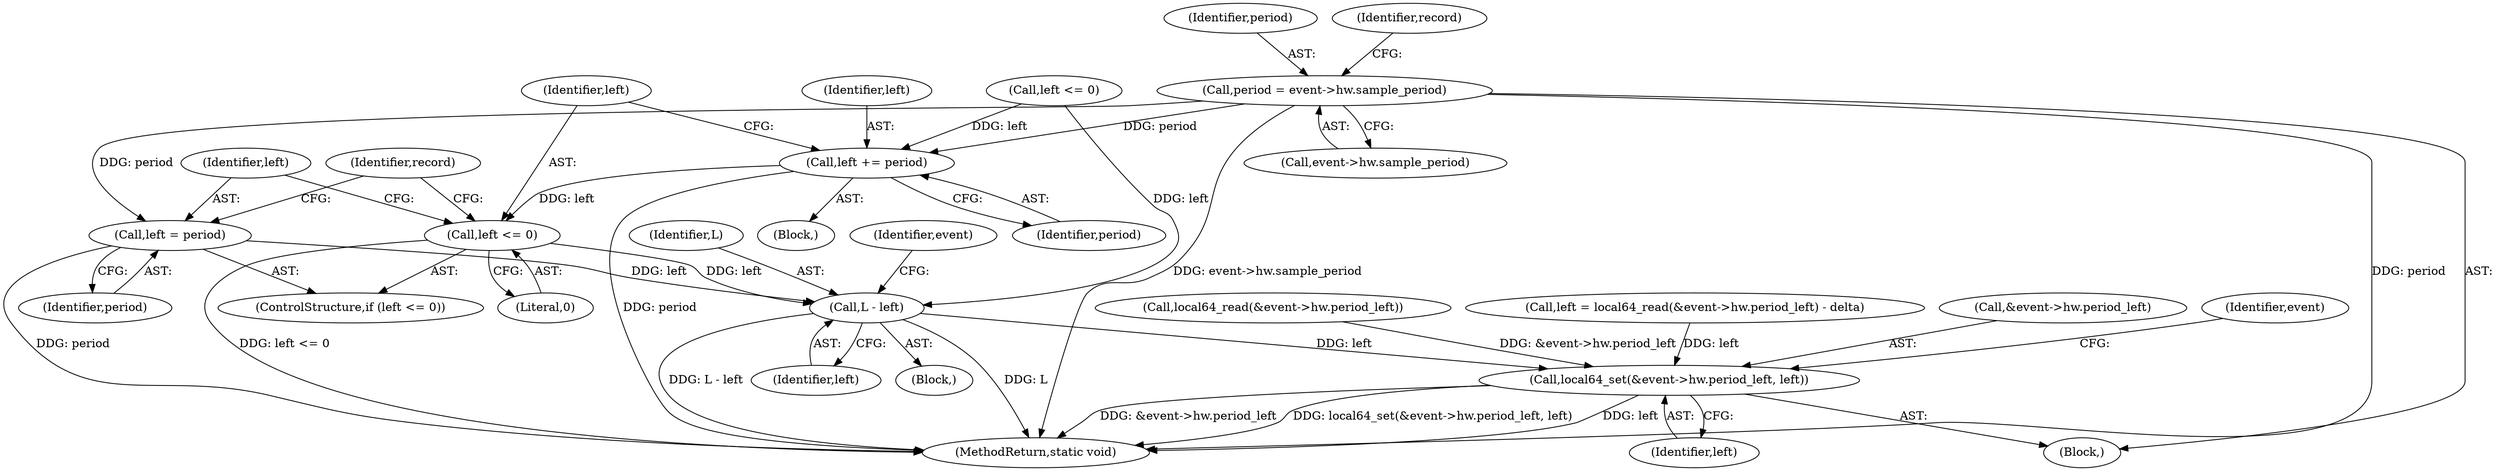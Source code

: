 digraph "0_linux_a8b0ca17b80e92faab46ee7179ba9e99ccb61233_16@pointer" {
"1000109" [label="(Call,period = event->hw.sample_period)"];
"1000182" [label="(Call,left += period)"];
"1000186" [label="(Call,left <= 0)"];
"1000206" [label="(Call,L - left)"];
"1000224" [label="(Call,local64_set(&event->hw.period_left, left))"];
"1000189" [label="(Call,left = period)"];
"1000208" [label="(Identifier,left)"];
"1000224" [label="(Call,local64_set(&event->hw.period_left, left))"];
"1000185" [label="(ControlStructure,if (left <= 0))"];
"1000181" [label="(Block,)"];
"1000178" [label="(Call,left <= 0)"];
"1000184" [label="(Identifier,period)"];
"1000163" [label="(Call,left = local64_read(&event->hw.period_left) - delta)"];
"1000107" [label="(Block,)"];
"1000225" [label="(Call,&event->hw.period_left)"];
"1000191" [label="(Identifier,period)"];
"1000233" [label="(Identifier,event)"];
"1000188" [label="(Literal,0)"];
"1000183" [label="(Identifier,left)"];
"1000206" [label="(Call,L - left)"];
"1000207" [label="(Identifier,L)"];
"1000186" [label="(Call,left <= 0)"];
"1000110" [label="(Identifier,period)"];
"1000190" [label="(Identifier,left)"];
"1000274" [label="(MethodReturn,static void)"];
"1000187" [label="(Identifier,left)"];
"1000176" [label="(Block,)"];
"1000166" [label="(Call,local64_read(&event->hw.period_left))"];
"1000109" [label="(Call,period = event->hw.sample_period)"];
"1000193" [label="(Identifier,record)"];
"1000212" [label="(Identifier,event)"];
"1000111" [label="(Call,event->hw.sample_period)"];
"1000121" [label="(Identifier,record)"];
"1000189" [label="(Call,left = period)"];
"1000231" [label="(Identifier,left)"];
"1000182" [label="(Call,left += period)"];
"1000109" -> "1000107"  [label="AST: "];
"1000109" -> "1000111"  [label="CFG: "];
"1000110" -> "1000109"  [label="AST: "];
"1000111" -> "1000109"  [label="AST: "];
"1000121" -> "1000109"  [label="CFG: "];
"1000109" -> "1000274"  [label="DDG: period"];
"1000109" -> "1000274"  [label="DDG: event->hw.sample_period"];
"1000109" -> "1000182"  [label="DDG: period"];
"1000109" -> "1000189"  [label="DDG: period"];
"1000182" -> "1000181"  [label="AST: "];
"1000182" -> "1000184"  [label="CFG: "];
"1000183" -> "1000182"  [label="AST: "];
"1000184" -> "1000182"  [label="AST: "];
"1000187" -> "1000182"  [label="CFG: "];
"1000182" -> "1000274"  [label="DDG: period"];
"1000178" -> "1000182"  [label="DDG: left"];
"1000182" -> "1000186"  [label="DDG: left"];
"1000186" -> "1000185"  [label="AST: "];
"1000186" -> "1000188"  [label="CFG: "];
"1000187" -> "1000186"  [label="AST: "];
"1000188" -> "1000186"  [label="AST: "];
"1000190" -> "1000186"  [label="CFG: "];
"1000193" -> "1000186"  [label="CFG: "];
"1000186" -> "1000274"  [label="DDG: left <= 0"];
"1000186" -> "1000206"  [label="DDG: left"];
"1000206" -> "1000176"  [label="AST: "];
"1000206" -> "1000208"  [label="CFG: "];
"1000207" -> "1000206"  [label="AST: "];
"1000208" -> "1000206"  [label="AST: "];
"1000212" -> "1000206"  [label="CFG: "];
"1000206" -> "1000274"  [label="DDG: L - left"];
"1000206" -> "1000274"  [label="DDG: L"];
"1000189" -> "1000206"  [label="DDG: left"];
"1000178" -> "1000206"  [label="DDG: left"];
"1000206" -> "1000224"  [label="DDG: left"];
"1000224" -> "1000107"  [label="AST: "];
"1000224" -> "1000231"  [label="CFG: "];
"1000225" -> "1000224"  [label="AST: "];
"1000231" -> "1000224"  [label="AST: "];
"1000233" -> "1000224"  [label="CFG: "];
"1000224" -> "1000274"  [label="DDG: left"];
"1000224" -> "1000274"  [label="DDG: &event->hw.period_left"];
"1000224" -> "1000274"  [label="DDG: local64_set(&event->hw.period_left, left)"];
"1000166" -> "1000224"  [label="DDG: &event->hw.period_left"];
"1000163" -> "1000224"  [label="DDG: left"];
"1000189" -> "1000185"  [label="AST: "];
"1000189" -> "1000191"  [label="CFG: "];
"1000190" -> "1000189"  [label="AST: "];
"1000191" -> "1000189"  [label="AST: "];
"1000193" -> "1000189"  [label="CFG: "];
"1000189" -> "1000274"  [label="DDG: period"];
}
